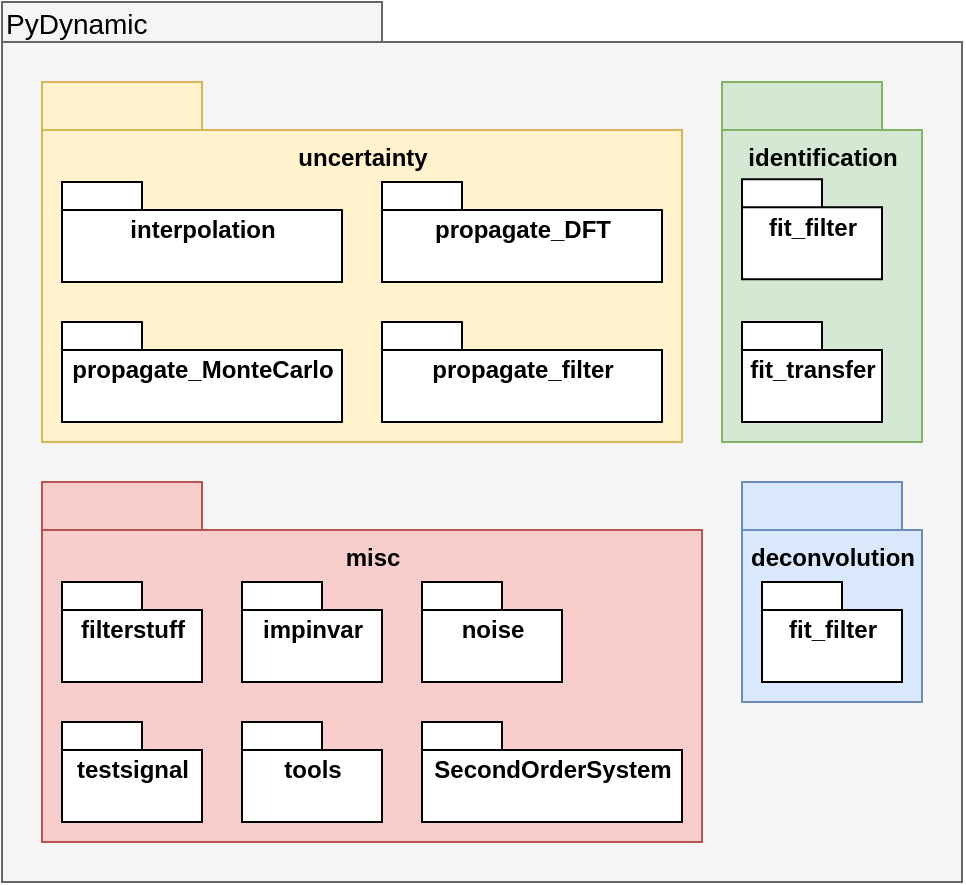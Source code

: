 <mxfile version="13.0.1" type="device"><diagram name="Page-1" id="b5b7bab2-c9e2-2cf4-8b2a-24fd1a2a6d21"><mxGraphModel dx="685" dy="420" grid="1" gridSize="10" guides="1" tooltips="1" connect="1" arrows="1" fold="1" page="1" pageScale="1" pageWidth="827" pageHeight="1169" background="#ffffff" math="0" shadow="0"><root><mxCell id="0"/><mxCell id="1" parent="0"/><mxCell id="9_P2E_jfeGVOWSOL8hGP-61" value="" style="group" vertex="1" connectable="0" parent="1"><mxGeometry x="10" y="10" width="480" height="440" as="geometry"/></mxCell><mxCell id="9_P2E_jfeGVOWSOL8hGP-60" value="" style="group" vertex="1" connectable="0" parent="9_P2E_jfeGVOWSOL8hGP-61"><mxGeometry width="480" height="440" as="geometry"/></mxCell><mxCell id="6e0c8c40b5770093-72" value="" style="shape=folder;fontStyle=1;spacingTop=10;tabWidth=190;tabHeight=20;tabPosition=left;html=1;rounded=0;shadow=0;comic=0;labelBackgroundColor=none;strokeWidth=1;fillColor=#f5f5f5;fontFamily=Helvetica;fontSize=10;align=center;strokeColor=#666666;fontColor=#333333;" parent="9_P2E_jfeGVOWSOL8hGP-60" vertex="1"><mxGeometry x="0.01" width="479.99" height="440" as="geometry"/></mxCell><mxCell id="6e0c8c40b5770093-73" value="PyDynamic" style="text;html=1;align=left;verticalAlign=top;spacingTop=-4;fontSize=14;fontFamily=Helvetica;" parent="9_P2E_jfeGVOWSOL8hGP-60" vertex="1"><mxGeometry width="190" height="20" as="geometry"/></mxCell><mxCell id="9_P2E_jfeGVOWSOL8hGP-32" value="" style="group" vertex="1" connectable="0" parent="9_P2E_jfeGVOWSOL8hGP-61"><mxGeometry x="370" y="239.998" width="90" height="110" as="geometry"/></mxCell><mxCell id="6e0c8c40b5770093-25" value="&lt;font style=&quot;font-size: 12px&quot;&gt;&lt;br style=&quot;font-size: 12px&quot;&gt;deconvolution&lt;/font&gt;" style="shape=folder;fontStyle=1;spacingTop=10;tabWidth=80;tabHeight=24;tabPosition=left;html=1;rounded=0;shadow=0;comic=0;labelBackgroundColor=none;strokeWidth=1;fontFamily=Helvetica;fontSize=12;align=center;verticalAlign=top;fillColor=#dae8fc;strokeColor=#6c8ebf;" parent="9_P2E_jfeGVOWSOL8hGP-32" vertex="1"><mxGeometry width="90" height="110" as="geometry"/></mxCell><mxCell id="6e0c8c40b5770093-28" value="fit_filter" style="shape=folder;fontStyle=1;spacingTop=10;tabWidth=40;tabHeight=14;tabPosition=left;html=1;rounded=0;shadow=0;comic=0;labelBackgroundColor=none;strokeWidth=1;fontFamily=Helvetica;fontSize=12;align=center;verticalAlign=top;" parent="9_P2E_jfeGVOWSOL8hGP-32" vertex="1"><mxGeometry x="10" y="50" width="70" height="50" as="geometry"/></mxCell><mxCell id="9_P2E_jfeGVOWSOL8hGP-57" value="" style="group" vertex="1" connectable="0" parent="9_P2E_jfeGVOWSOL8hGP-61"><mxGeometry x="20" y="239.998" width="330" height="180" as="geometry"/></mxCell><mxCell id="9_P2E_jfeGVOWSOL8hGP-33" value="&lt;br&gt;misc" style="shape=folder;fontStyle=1;spacingTop=10;tabWidth=80;tabHeight=24;tabPosition=left;html=1;rounded=0;shadow=0;comic=0;labelBackgroundColor=none;strokeWidth=1;fontFamily=Helvetica;fontSize=12;align=center;verticalAlign=top;fillColor=#f8cecc;strokeColor=#b85450;" vertex="1" parent="9_P2E_jfeGVOWSOL8hGP-57"><mxGeometry width="330" height="180" as="geometry"/></mxCell><mxCell id="9_P2E_jfeGVOWSOL8hGP-45" value="filterstuff" style="shape=folder;fontStyle=1;spacingTop=10;tabWidth=40;tabHeight=14;tabPosition=left;html=1;rounded=0;shadow=0;comic=0;labelBackgroundColor=none;strokeWidth=1;fontFamily=Helvetica;fontSize=12;align=center;verticalAlign=top;" vertex="1" parent="9_P2E_jfeGVOWSOL8hGP-57"><mxGeometry x="10" y="50" width="70" height="50" as="geometry"/></mxCell><mxCell id="9_P2E_jfeGVOWSOL8hGP-47" value="impinvar" style="shape=folder;fontStyle=1;spacingTop=10;tabWidth=40;tabHeight=14;tabPosition=left;html=1;rounded=0;shadow=0;comic=0;labelBackgroundColor=none;strokeWidth=1;fontFamily=Helvetica;fontSize=12;align=center;verticalAlign=top;" vertex="1" parent="9_P2E_jfeGVOWSOL8hGP-57"><mxGeometry x="100" y="50" width="70" height="50" as="geometry"/></mxCell><mxCell id="9_P2E_jfeGVOWSOL8hGP-48" value="noise" style="shape=folder;fontStyle=1;spacingTop=10;tabWidth=40;tabHeight=14;tabPosition=left;html=1;rounded=0;shadow=0;comic=0;labelBackgroundColor=none;strokeWidth=1;fontFamily=Helvetica;fontSize=12;align=center;verticalAlign=top;" vertex="1" parent="9_P2E_jfeGVOWSOL8hGP-57"><mxGeometry x="190" y="50" width="70" height="50" as="geometry"/></mxCell><mxCell id="9_P2E_jfeGVOWSOL8hGP-49" value="SecondOrderSystem" style="shape=folder;fontStyle=1;spacingTop=10;tabWidth=40;tabHeight=14;tabPosition=left;html=1;rounded=0;shadow=0;comic=0;labelBackgroundColor=none;strokeWidth=1;fontFamily=Helvetica;fontSize=12;align=center;verticalAlign=top;" vertex="1" parent="9_P2E_jfeGVOWSOL8hGP-57"><mxGeometry x="190" y="120" width="130" height="50" as="geometry"/></mxCell><mxCell id="9_P2E_jfeGVOWSOL8hGP-50" value="testsignal" style="shape=folder;fontStyle=1;spacingTop=10;tabWidth=40;tabHeight=14;tabPosition=left;html=1;rounded=0;shadow=0;comic=0;labelBackgroundColor=none;strokeWidth=1;fontFamily=Helvetica;fontSize=12;align=center;verticalAlign=top;" vertex="1" parent="9_P2E_jfeGVOWSOL8hGP-57"><mxGeometry x="10" y="120" width="70" height="50" as="geometry"/></mxCell><mxCell id="9_P2E_jfeGVOWSOL8hGP-51" value="tools" style="shape=folder;fontStyle=1;spacingTop=10;tabWidth=40;tabHeight=14;tabPosition=left;html=1;rounded=0;shadow=0;comic=0;labelBackgroundColor=none;strokeWidth=1;fontFamily=Helvetica;fontSize=12;align=center;verticalAlign=top;" vertex="1" parent="9_P2E_jfeGVOWSOL8hGP-57"><mxGeometry x="100" y="120" width="70" height="50" as="geometry"/></mxCell><mxCell id="9_P2E_jfeGVOWSOL8hGP-58" value="" style="group" vertex="1" connectable="0" parent="9_P2E_jfeGVOWSOL8hGP-61"><mxGeometry x="20" y="40" width="320" height="180" as="geometry"/></mxCell><mxCell id="9_P2E_jfeGVOWSOL8hGP-52" value="&lt;br&gt;uncertainty" style="shape=folder;fontStyle=1;spacingTop=10;tabWidth=80;tabHeight=24;tabPosition=left;html=1;rounded=0;shadow=0;comic=0;labelBackgroundColor=none;strokeWidth=1;fontFamily=Helvetica;fontSize=12;align=center;verticalAlign=top;fillColor=#fff2cc;strokeColor=#d6b656;" vertex="1" parent="9_P2E_jfeGVOWSOL8hGP-58"><mxGeometry width="320" height="180" as="geometry"/></mxCell><mxCell id="9_P2E_jfeGVOWSOL8hGP-53" value="propagate_DFT" style="shape=folder;fontStyle=1;spacingTop=10;tabWidth=40;tabHeight=14;tabPosition=left;html=1;rounded=0;shadow=0;comic=0;labelBackgroundColor=none;strokeWidth=1;fontFamily=Helvetica;fontSize=12;align=center;verticalAlign=top;" vertex="1" parent="9_P2E_jfeGVOWSOL8hGP-58"><mxGeometry x="170" y="49.995" width="140" height="50" as="geometry"/></mxCell><mxCell id="9_P2E_jfeGVOWSOL8hGP-54" value="interpolation" style="shape=folder;fontStyle=1;spacingTop=10;tabWidth=40;tabHeight=14;tabPosition=left;html=1;rounded=0;shadow=0;comic=0;labelBackgroundColor=none;strokeWidth=1;fontFamily=Helvetica;fontSize=12;align=center;verticalAlign=top;" vertex="1" parent="9_P2E_jfeGVOWSOL8hGP-58"><mxGeometry x="10" y="49.995" width="140" height="50" as="geometry"/></mxCell><mxCell id="9_P2E_jfeGVOWSOL8hGP-55" value="propagate_filter" style="shape=folder;fontStyle=1;spacingTop=10;tabWidth=40;tabHeight=14;tabPosition=left;html=1;rounded=0;shadow=0;comic=0;labelBackgroundColor=none;strokeWidth=1;fontFamily=Helvetica;fontSize=12;align=center;verticalAlign=top;" vertex="1" parent="9_P2E_jfeGVOWSOL8hGP-58"><mxGeometry x="170" y="119.995" width="140" height="50" as="geometry"/></mxCell><mxCell id="9_P2E_jfeGVOWSOL8hGP-56" value="propagate_MonteCarlo" style="shape=folder;fontStyle=1;spacingTop=10;tabWidth=40;tabHeight=14;tabPosition=left;html=1;rounded=0;shadow=0;comic=0;labelBackgroundColor=none;strokeWidth=1;fontFamily=Helvetica;fontSize=12;align=center;verticalAlign=top;" vertex="1" parent="9_P2E_jfeGVOWSOL8hGP-58"><mxGeometry x="10" y="119.995" width="140" height="50" as="geometry"/></mxCell><mxCell id="9_P2E_jfeGVOWSOL8hGP-59" value="" style="group" vertex="1" connectable="0" parent="9_P2E_jfeGVOWSOL8hGP-61"><mxGeometry x="360" y="40" width="100" height="180" as="geometry"/></mxCell><mxCell id="9_P2E_jfeGVOWSOL8hGP-28" value="&lt;br&gt;identification" style="shape=folder;fontStyle=1;spacingTop=10;tabWidth=80;tabHeight=24;tabPosition=left;html=1;rounded=0;shadow=0;comic=0;labelBackgroundColor=none;strokeWidth=1;fontFamily=Helvetica;fontSize=12;align=center;verticalAlign=top;fillColor=#d5e8d4;strokeColor=#82b366;" vertex="1" parent="9_P2E_jfeGVOWSOL8hGP-59"><mxGeometry width="100" height="180" as="geometry"/></mxCell><mxCell id="9_P2E_jfeGVOWSOL8hGP-30" value="fit_transfer" style="shape=folder;fontStyle=1;spacingTop=10;tabWidth=40;tabHeight=14;tabPosition=left;html=1;rounded=0;shadow=0;comic=0;labelBackgroundColor=none;strokeWidth=1;fontFamily=Helvetica;fontSize=12;align=center;verticalAlign=top;" vertex="1" parent="9_P2E_jfeGVOWSOL8hGP-59"><mxGeometry x="10" y="119.995" width="70" height="50" as="geometry"/></mxCell><mxCell id="9_P2E_jfeGVOWSOL8hGP-29" value="fit_filter" style="shape=folder;fontStyle=1;spacingTop=10;tabWidth=40;tabHeight=14;tabPosition=left;html=1;rounded=0;shadow=0;comic=0;labelBackgroundColor=none;strokeWidth=1;fontFamily=Helvetica;fontSize=12;align=center;verticalAlign=top;" vertex="1" parent="9_P2E_jfeGVOWSOL8hGP-59"><mxGeometry x="10" y="48.665" width="70" height="50" as="geometry"/></mxCell></root></mxGraphModel></diagram></mxfile>